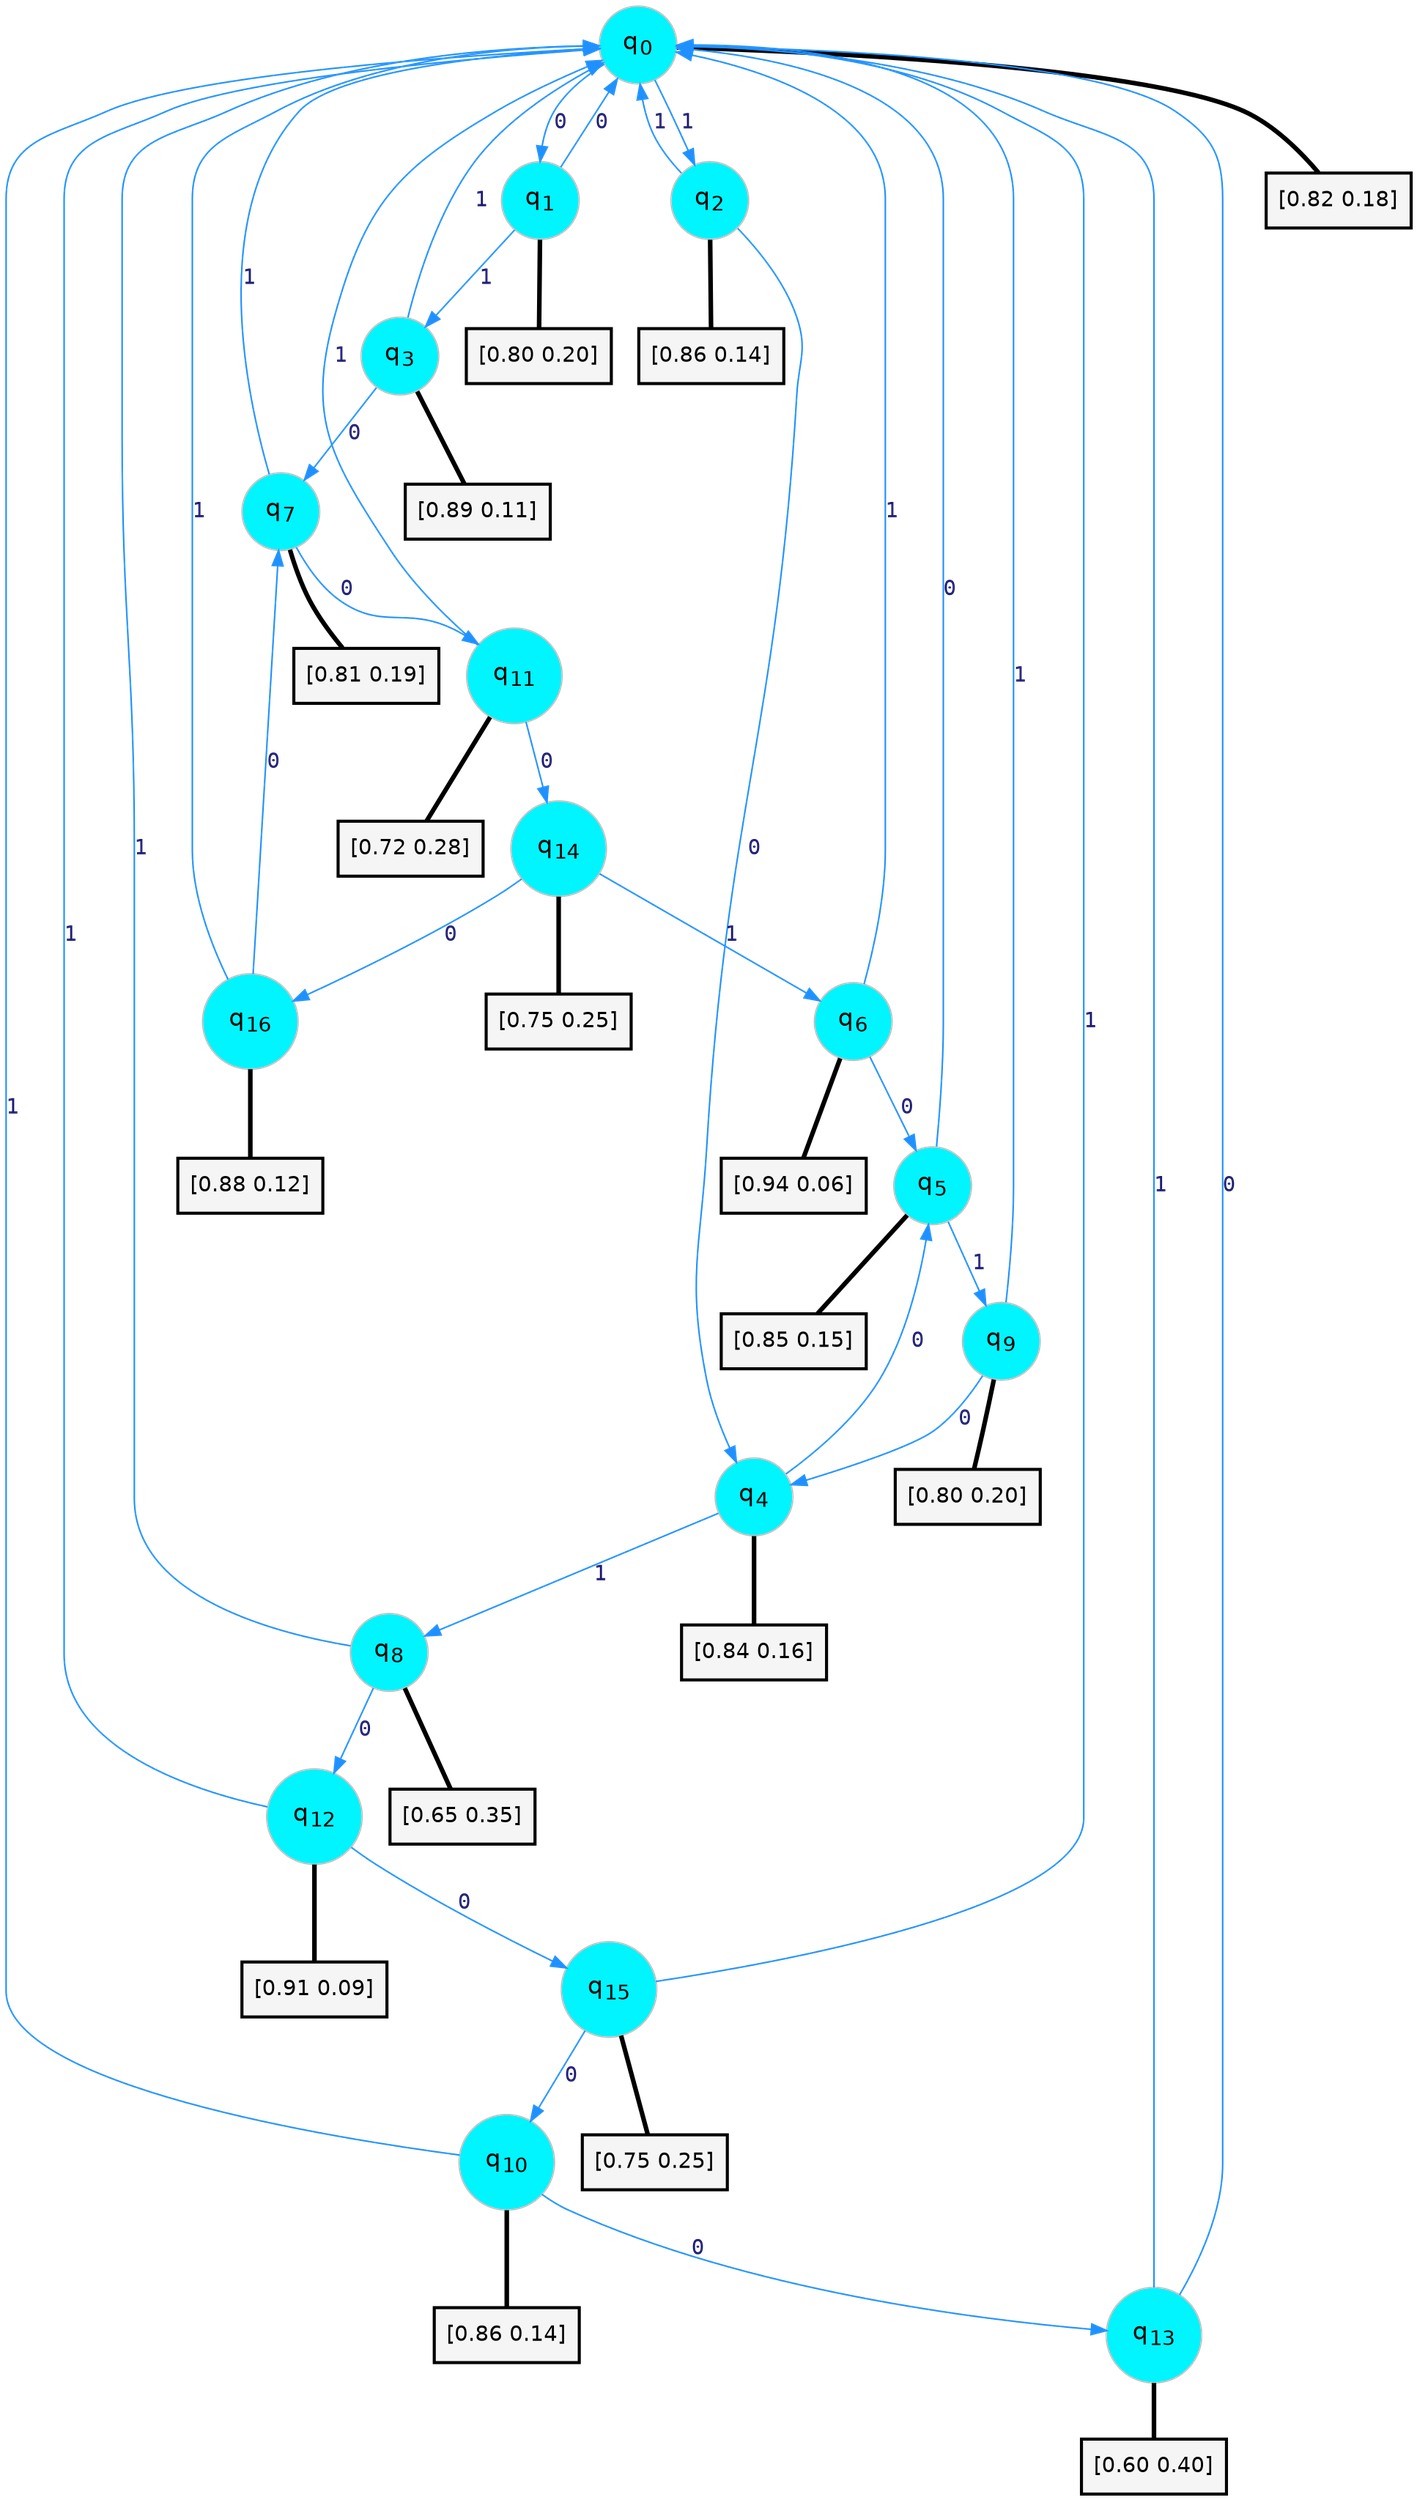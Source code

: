 digraph G {
graph [
bgcolor=transparent, dpi=300, rankdir=TD, size="40,25"];
node [
color=gray, fillcolor=turquoise1, fontcolor=black, fontname=Helvetica, fontsize=16, fontweight=bold, shape=circle, style=filled];
edge [
arrowsize=1, color=dodgerblue1, fontcolor=midnightblue, fontname=courier, fontweight=bold, penwidth=1, style=solid, weight=20];
0[label=<q<SUB>0</SUB>>];
1[label=<q<SUB>1</SUB>>];
2[label=<q<SUB>2</SUB>>];
3[label=<q<SUB>3</SUB>>];
4[label=<q<SUB>4</SUB>>];
5[label=<q<SUB>5</SUB>>];
6[label=<q<SUB>6</SUB>>];
7[label=<q<SUB>7</SUB>>];
8[label=<q<SUB>8</SUB>>];
9[label=<q<SUB>9</SUB>>];
10[label=<q<SUB>10</SUB>>];
11[label=<q<SUB>11</SUB>>];
12[label=<q<SUB>12</SUB>>];
13[label=<q<SUB>13</SUB>>];
14[label=<q<SUB>14</SUB>>];
15[label=<q<SUB>15</SUB>>];
16[label=<q<SUB>16</SUB>>];
17[label="[0.82 0.18]", shape=box,fontcolor=black, fontname=Helvetica, fontsize=14, penwidth=2, fillcolor=whitesmoke,color=black];
18[label="[0.80 0.20]", shape=box,fontcolor=black, fontname=Helvetica, fontsize=14, penwidth=2, fillcolor=whitesmoke,color=black];
19[label="[0.86 0.14]", shape=box,fontcolor=black, fontname=Helvetica, fontsize=14, penwidth=2, fillcolor=whitesmoke,color=black];
20[label="[0.89 0.11]", shape=box,fontcolor=black, fontname=Helvetica, fontsize=14, penwidth=2, fillcolor=whitesmoke,color=black];
21[label="[0.84 0.16]", shape=box,fontcolor=black, fontname=Helvetica, fontsize=14, penwidth=2, fillcolor=whitesmoke,color=black];
22[label="[0.85 0.15]", shape=box,fontcolor=black, fontname=Helvetica, fontsize=14, penwidth=2, fillcolor=whitesmoke,color=black];
23[label="[0.94 0.06]", shape=box,fontcolor=black, fontname=Helvetica, fontsize=14, penwidth=2, fillcolor=whitesmoke,color=black];
24[label="[0.81 0.19]", shape=box,fontcolor=black, fontname=Helvetica, fontsize=14, penwidth=2, fillcolor=whitesmoke,color=black];
25[label="[0.65 0.35]", shape=box,fontcolor=black, fontname=Helvetica, fontsize=14, penwidth=2, fillcolor=whitesmoke,color=black];
26[label="[0.80 0.20]", shape=box,fontcolor=black, fontname=Helvetica, fontsize=14, penwidth=2, fillcolor=whitesmoke,color=black];
27[label="[0.86 0.14]", shape=box,fontcolor=black, fontname=Helvetica, fontsize=14, penwidth=2, fillcolor=whitesmoke,color=black];
28[label="[0.72 0.28]", shape=box,fontcolor=black, fontname=Helvetica, fontsize=14, penwidth=2, fillcolor=whitesmoke,color=black];
29[label="[0.91 0.09]", shape=box,fontcolor=black, fontname=Helvetica, fontsize=14, penwidth=2, fillcolor=whitesmoke,color=black];
30[label="[0.60 0.40]", shape=box,fontcolor=black, fontname=Helvetica, fontsize=14, penwidth=2, fillcolor=whitesmoke,color=black];
31[label="[0.75 0.25]", shape=box,fontcolor=black, fontname=Helvetica, fontsize=14, penwidth=2, fillcolor=whitesmoke,color=black];
32[label="[0.75 0.25]", shape=box,fontcolor=black, fontname=Helvetica, fontsize=14, penwidth=2, fillcolor=whitesmoke,color=black];
33[label="[0.88 0.12]", shape=box,fontcolor=black, fontname=Helvetica, fontsize=14, penwidth=2, fillcolor=whitesmoke,color=black];
0->1 [label=0];
0->2 [label=1];
0->17 [arrowhead=none, penwidth=3,color=black];
1->0 [label=0];
1->3 [label=1];
1->18 [arrowhead=none, penwidth=3,color=black];
2->4 [label=0];
2->0 [label=1];
2->19 [arrowhead=none, penwidth=3,color=black];
3->7 [label=0];
3->0 [label=1];
3->20 [arrowhead=none, penwidth=3,color=black];
4->5 [label=0];
4->8 [label=1];
4->21 [arrowhead=none, penwidth=3,color=black];
5->0 [label=0];
5->9 [label=1];
5->22 [arrowhead=none, penwidth=3,color=black];
6->5 [label=0];
6->0 [label=1];
6->23 [arrowhead=none, penwidth=3,color=black];
7->11 [label=0];
7->0 [label=1];
7->24 [arrowhead=none, penwidth=3,color=black];
8->12 [label=0];
8->0 [label=1];
8->25 [arrowhead=none, penwidth=3,color=black];
9->4 [label=0];
9->0 [label=1];
9->26 [arrowhead=none, penwidth=3,color=black];
10->13 [label=0];
10->0 [label=1];
10->27 [arrowhead=none, penwidth=3,color=black];
11->14 [label=0];
11->0 [label=1];
11->28 [arrowhead=none, penwidth=3,color=black];
12->15 [label=0];
12->0 [label=1];
12->29 [arrowhead=none, penwidth=3,color=black];
13->0 [label=0];
13->0 [label=1];
13->30 [arrowhead=none, penwidth=3,color=black];
14->16 [label=0];
14->6 [label=1];
14->31 [arrowhead=none, penwidth=3,color=black];
15->10 [label=0];
15->0 [label=1];
15->32 [arrowhead=none, penwidth=3,color=black];
16->7 [label=0];
16->0 [label=1];
16->33 [arrowhead=none, penwidth=3,color=black];
}
